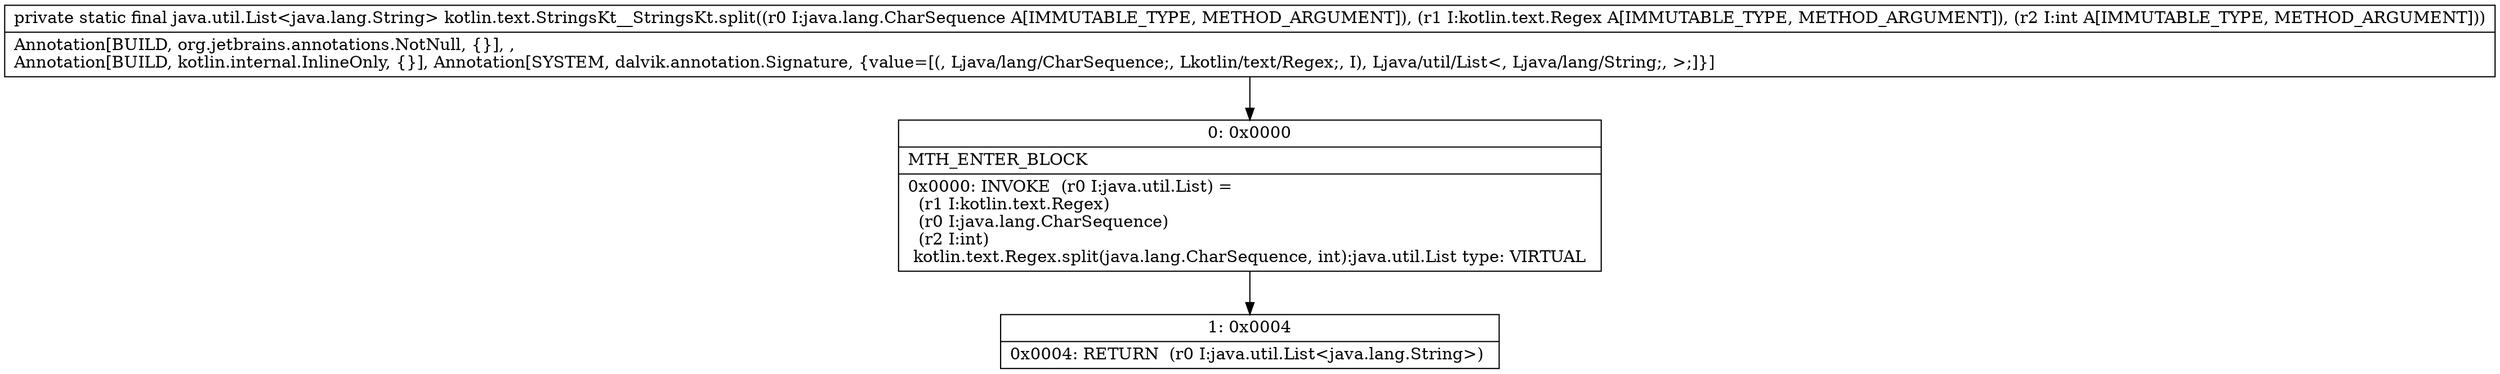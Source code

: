 digraph "CFG forkotlin.text.StringsKt__StringsKt.split(Ljava\/lang\/CharSequence;Lkotlin\/text\/Regex;I)Ljava\/util\/List;" {
Node_0 [shape=record,label="{0\:\ 0x0000|MTH_ENTER_BLOCK\l|0x0000: INVOKE  (r0 I:java.util.List) = \l  (r1 I:kotlin.text.Regex)\l  (r0 I:java.lang.CharSequence)\l  (r2 I:int)\l kotlin.text.Regex.split(java.lang.CharSequence, int):java.util.List type: VIRTUAL \l}"];
Node_1 [shape=record,label="{1\:\ 0x0004|0x0004: RETURN  (r0 I:java.util.List\<java.lang.String\>) \l}"];
MethodNode[shape=record,label="{private static final java.util.List\<java.lang.String\> kotlin.text.StringsKt__StringsKt.split((r0 I:java.lang.CharSequence A[IMMUTABLE_TYPE, METHOD_ARGUMENT]), (r1 I:kotlin.text.Regex A[IMMUTABLE_TYPE, METHOD_ARGUMENT]), (r2 I:int A[IMMUTABLE_TYPE, METHOD_ARGUMENT]))  | Annotation[BUILD, org.jetbrains.annotations.NotNull, \{\}], , \lAnnotation[BUILD, kotlin.internal.InlineOnly, \{\}], Annotation[SYSTEM, dalvik.annotation.Signature, \{value=[(, Ljava\/lang\/CharSequence;, Lkotlin\/text\/Regex;, I), Ljava\/util\/List\<, Ljava\/lang\/String;, \>;]\}]\l}"];
MethodNode -> Node_0;
Node_0 -> Node_1;
}

